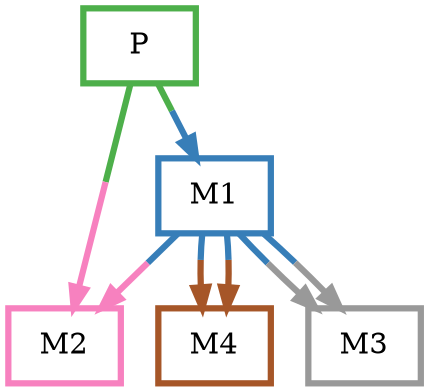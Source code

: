 digraph barS {
	{
		rank=same
	0 [shape=box,penwidth=3,colorscheme=set19,color=3,label="P"]
	}
	{
		rank=same
		4 [shape=box,penwidth=3,colorscheme=set19,color=7,label="M4"]
		3 [shape=box,penwidth=3,colorscheme=set19,color=9,label="M3"]
		2 [shape=box,penwidth=3,colorscheme=set19,color=8,label="M2"]
	}
	1 [shape=box,penwidth=3,colorscheme=set19,color=2,label="M1"]
	1 -> 4 [penwidth=3,colorscheme=set19,color="2;0.5:7"]
	1 -> 4 [penwidth=3,colorscheme=set19,color="2;0.5:7"]
	1 -> 3 [penwidth=3,colorscheme=set19,color="2;0.5:9"]
	1 -> 3 [penwidth=3,colorscheme=set19,color="2;0.5:9"]
	1 -> 2 [penwidth=3,colorscheme=set19,color="2;0.5:8"]
	0 -> 2 [penwidth=3,colorscheme=set19,color="3;0.5:8"]
	0 -> 1 [penwidth=3,colorscheme=set19,color="3;0.5:2"]
}
